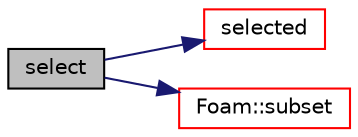 digraph "select"
{
  bgcolor="transparent";
  edge [fontname="Helvetica",fontsize="10",labelfontname="Helvetica",labelfontsize="10"];
  node [fontname="Helvetica",fontsize="10",shape=record];
  rankdir="LR";
  Node1 [label="select",height=0.2,width=0.4,color="black", fillcolor="grey75", style="filled", fontcolor="black"];
  Node1 -> Node2 [color="midnightblue",fontsize="10",style="solid",fontname="Helvetica"];
  Node2 [label="selected",height=0.2,width=0.4,color="red",URL="$a02689.html#a89b6403c43f57f2cd0d9de53b28e96dc",tooltip="Return true if the given instant is within the ranges. "];
  Node1 -> Node3 [color="midnightblue",fontsize="10",style="solid",fontname="Helvetica"];
  Node3 [label="Foam::subset",height=0.2,width=0.4,color="red",URL="$a10974.html#af053f0dfbaeb31c38d85eb32efcd00d1",tooltip="Extract elements of List when select is a certain value. "];
}
